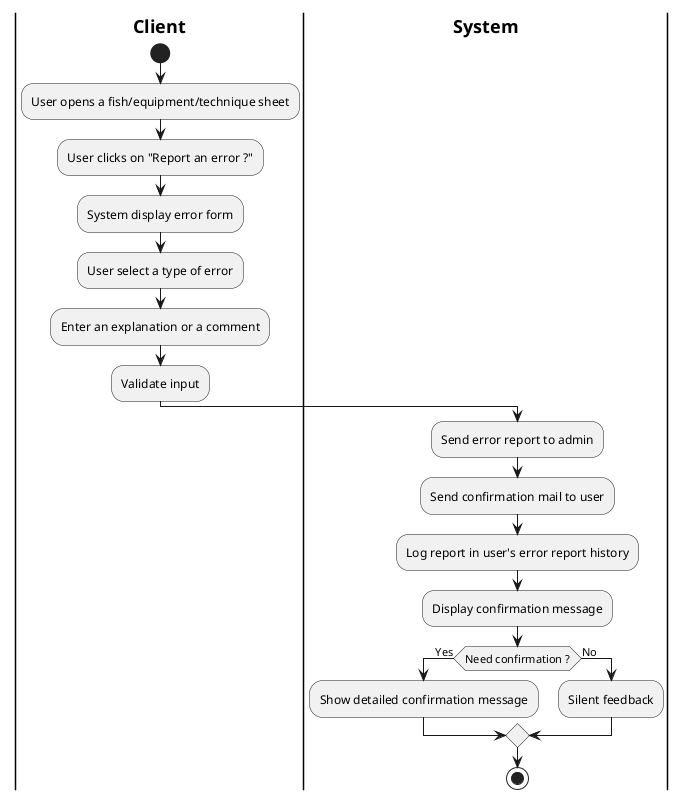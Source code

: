 @startuml ReportError

|**Client**|
start
:User opens a fish/equipment/technique sheet;
:User clicks on "Report an error ?";
:System display error form;
:User select a type of error;
:Enter an explanation or a comment;
:Validate input;
|**System**|
:Send error report to admin;
:Send confirmation mail to user;
:Log report in user's error report history;
:Display confirmation message;
if (Need confirmation ?) then (Yes)
    :Show detailed confirmation message;
else (No)
    :Silent feedback;
endif
stop

@enduml